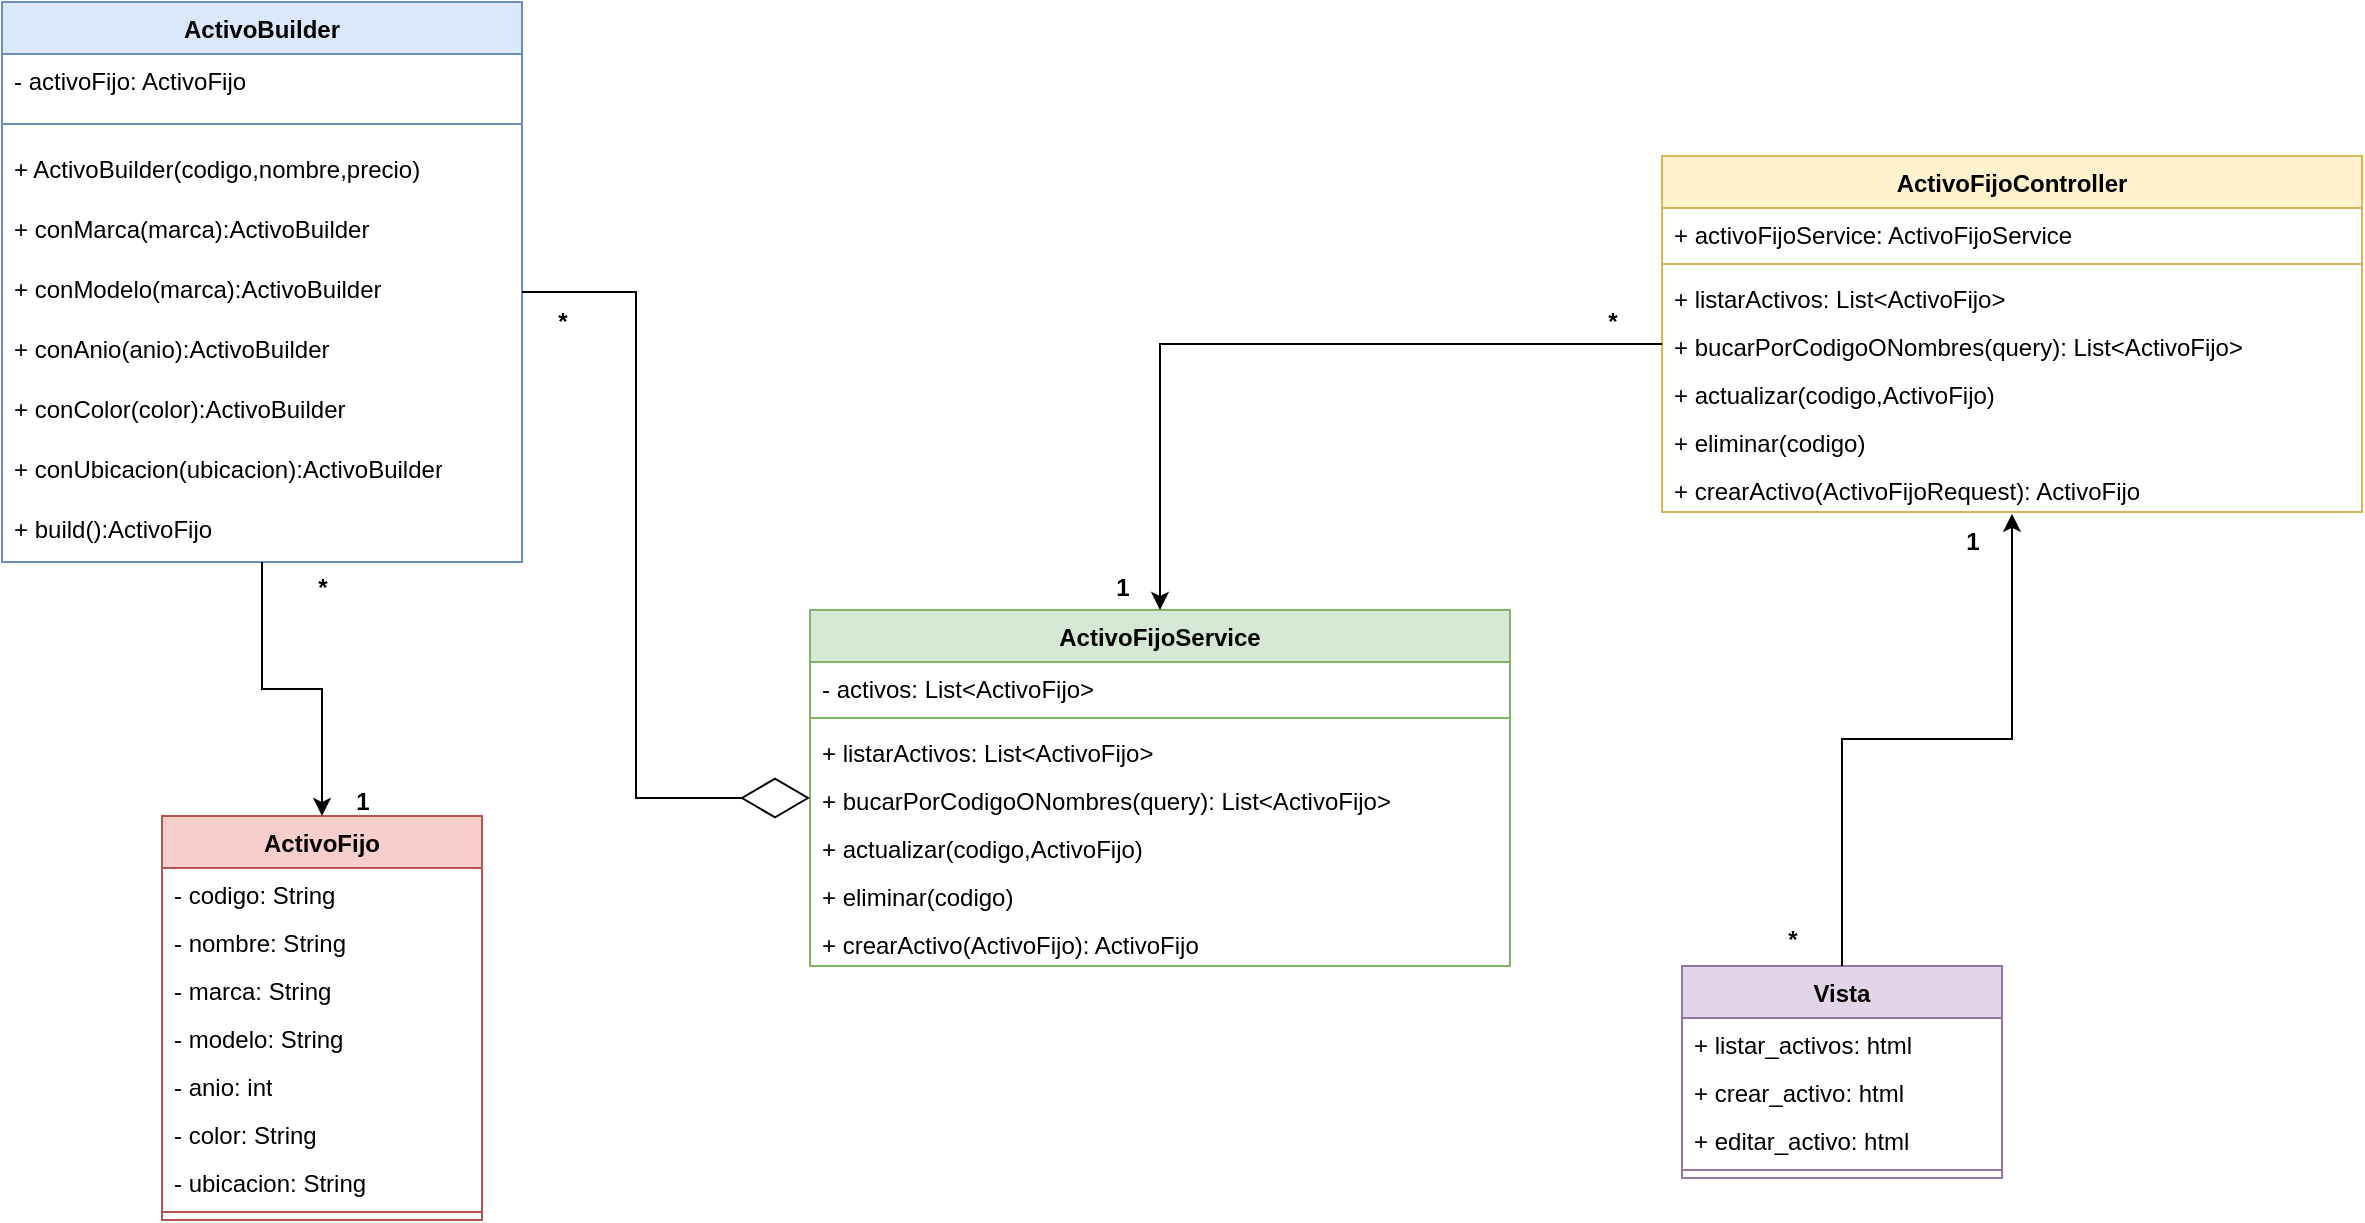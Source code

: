 <mxfile version="24.7.14">
  <diagram name="Página-1" id="nSagDSbDpstB3KhL1w4p">
    <mxGraphModel dx="1386" dy="781" grid="1" gridSize="10" guides="1" tooltips="1" connect="1" arrows="1" fold="1" page="1" pageScale="1" pageWidth="827" pageHeight="1169" math="0" shadow="0">
      <root>
        <mxCell id="0" />
        <mxCell id="1" parent="0" />
        <mxCell id="vYCF20Jfa3Jo7s7xmPMY-11" value="ActivoFijo" style="swimlane;fontStyle=1;align=center;verticalAlign=top;childLayout=stackLayout;horizontal=1;startSize=26;horizontalStack=0;resizeParent=1;resizeParentMax=0;resizeLast=0;collapsible=1;marginBottom=0;whiteSpace=wrap;html=1;fillColor=#f8cecc;strokeColor=#b85450;" vertex="1" parent="1">
          <mxGeometry x="90" y="510" width="160" height="202" as="geometry" />
        </mxCell>
        <mxCell id="vYCF20Jfa3Jo7s7xmPMY-12" value="- codigo: String" style="text;strokeColor=none;fillColor=none;align=left;verticalAlign=top;spacingLeft=4;spacingRight=4;overflow=hidden;rotatable=0;points=[[0,0.5],[1,0.5]];portConstraint=eastwest;whiteSpace=wrap;html=1;" vertex="1" parent="vYCF20Jfa3Jo7s7xmPMY-11">
          <mxGeometry y="26" width="160" height="24" as="geometry" />
        </mxCell>
        <mxCell id="vYCF20Jfa3Jo7s7xmPMY-25" value="- nombre: String" style="text;strokeColor=none;fillColor=none;align=left;verticalAlign=top;spacingLeft=4;spacingRight=4;overflow=hidden;rotatable=0;points=[[0,0.5],[1,0.5]];portConstraint=eastwest;whiteSpace=wrap;html=1;" vertex="1" parent="vYCF20Jfa3Jo7s7xmPMY-11">
          <mxGeometry y="50" width="160" height="24" as="geometry" />
        </mxCell>
        <mxCell id="vYCF20Jfa3Jo7s7xmPMY-26" value="- marca: String" style="text;strokeColor=none;fillColor=none;align=left;verticalAlign=top;spacingLeft=4;spacingRight=4;overflow=hidden;rotatable=0;points=[[0,0.5],[1,0.5]];portConstraint=eastwest;whiteSpace=wrap;html=1;" vertex="1" parent="vYCF20Jfa3Jo7s7xmPMY-11">
          <mxGeometry y="74" width="160" height="24" as="geometry" />
        </mxCell>
        <mxCell id="vYCF20Jfa3Jo7s7xmPMY-27" value="- modelo: String" style="text;strokeColor=none;fillColor=none;align=left;verticalAlign=top;spacingLeft=4;spacingRight=4;overflow=hidden;rotatable=0;points=[[0,0.5],[1,0.5]];portConstraint=eastwest;whiteSpace=wrap;html=1;" vertex="1" parent="vYCF20Jfa3Jo7s7xmPMY-11">
          <mxGeometry y="98" width="160" height="24" as="geometry" />
        </mxCell>
        <mxCell id="vYCF20Jfa3Jo7s7xmPMY-28" value="- anio: int" style="text;strokeColor=none;fillColor=none;align=left;verticalAlign=top;spacingLeft=4;spacingRight=4;overflow=hidden;rotatable=0;points=[[0,0.5],[1,0.5]];portConstraint=eastwest;whiteSpace=wrap;html=1;" vertex="1" parent="vYCF20Jfa3Jo7s7xmPMY-11">
          <mxGeometry y="122" width="160" height="24" as="geometry" />
        </mxCell>
        <mxCell id="vYCF20Jfa3Jo7s7xmPMY-29" value="- color: String" style="text;strokeColor=none;fillColor=none;align=left;verticalAlign=top;spacingLeft=4;spacingRight=4;overflow=hidden;rotatable=0;points=[[0,0.5],[1,0.5]];portConstraint=eastwest;whiteSpace=wrap;html=1;" vertex="1" parent="vYCF20Jfa3Jo7s7xmPMY-11">
          <mxGeometry y="146" width="160" height="24" as="geometry" />
        </mxCell>
        <mxCell id="vYCF20Jfa3Jo7s7xmPMY-30" value="- ubicacion: String" style="text;strokeColor=none;fillColor=none;align=left;verticalAlign=top;spacingLeft=4;spacingRight=4;overflow=hidden;rotatable=0;points=[[0,0.5],[1,0.5]];portConstraint=eastwest;whiteSpace=wrap;html=1;" vertex="1" parent="vYCF20Jfa3Jo7s7xmPMY-11">
          <mxGeometry y="170" width="160" height="24" as="geometry" />
        </mxCell>
        <mxCell id="vYCF20Jfa3Jo7s7xmPMY-13" value="" style="line;strokeWidth=1;fillColor=none;align=left;verticalAlign=middle;spacingTop=-1;spacingLeft=3;spacingRight=3;rotatable=0;labelPosition=right;points=[];portConstraint=eastwest;strokeColor=inherit;" vertex="1" parent="vYCF20Jfa3Jo7s7xmPMY-11">
          <mxGeometry y="194" width="160" height="8" as="geometry" />
        </mxCell>
        <mxCell id="vYCF20Jfa3Jo7s7xmPMY-16" value="ActivoBuilder" style="swimlane;fontStyle=1;align=center;verticalAlign=top;childLayout=stackLayout;horizontal=1;startSize=26;horizontalStack=0;resizeParent=1;resizeParentMax=0;resizeLast=0;collapsible=1;marginBottom=0;whiteSpace=wrap;html=1;fillColor=#dae8fc;strokeColor=#6c8ebf;" vertex="1" parent="1">
          <mxGeometry x="10" y="103" width="260" height="280" as="geometry" />
        </mxCell>
        <mxCell id="vYCF20Jfa3Jo7s7xmPMY-17" value="- activoFijo: ActivoFijo" style="text;strokeColor=none;fillColor=none;align=left;verticalAlign=top;spacingLeft=4;spacingRight=4;overflow=hidden;rotatable=0;points=[[0,0.5],[1,0.5]];portConstraint=eastwest;whiteSpace=wrap;html=1;" vertex="1" parent="vYCF20Jfa3Jo7s7xmPMY-16">
          <mxGeometry y="26" width="260" height="26" as="geometry" />
        </mxCell>
        <mxCell id="vYCF20Jfa3Jo7s7xmPMY-18" value="" style="line;strokeWidth=1;fillColor=none;align=left;verticalAlign=middle;spacingTop=-1;spacingLeft=3;spacingRight=3;rotatable=0;labelPosition=right;points=[];portConstraint=eastwest;strokeColor=inherit;" vertex="1" parent="vYCF20Jfa3Jo7s7xmPMY-16">
          <mxGeometry y="52" width="260" height="18" as="geometry" />
        </mxCell>
        <mxCell id="vYCF20Jfa3Jo7s7xmPMY-19" value="+ ActivoBuilder(codigo,nombre,precio)" style="text;strokeColor=none;fillColor=none;align=left;verticalAlign=top;spacingLeft=4;spacingRight=4;overflow=hidden;rotatable=0;points=[[0,0.5],[1,0.5]];portConstraint=eastwest;whiteSpace=wrap;html=1;" vertex="1" parent="vYCF20Jfa3Jo7s7xmPMY-16">
          <mxGeometry y="70" width="260" height="30" as="geometry" />
        </mxCell>
        <mxCell id="vYCF20Jfa3Jo7s7xmPMY-33" value="+ conMarca(marca):ActivoBuilder" style="text;strokeColor=none;fillColor=none;align=left;verticalAlign=top;spacingLeft=4;spacingRight=4;overflow=hidden;rotatable=0;points=[[0,0.5],[1,0.5]];portConstraint=eastwest;whiteSpace=wrap;html=1;" vertex="1" parent="vYCF20Jfa3Jo7s7xmPMY-16">
          <mxGeometry y="100" width="260" height="30" as="geometry" />
        </mxCell>
        <mxCell id="vYCF20Jfa3Jo7s7xmPMY-35" value="+ conModelo(marca):ActivoBuilder" style="text;strokeColor=none;fillColor=none;align=left;verticalAlign=top;spacingLeft=4;spacingRight=4;overflow=hidden;rotatable=0;points=[[0,0.5],[1,0.5]];portConstraint=eastwest;whiteSpace=wrap;html=1;" vertex="1" parent="vYCF20Jfa3Jo7s7xmPMY-16">
          <mxGeometry y="130" width="260" height="30" as="geometry" />
        </mxCell>
        <mxCell id="vYCF20Jfa3Jo7s7xmPMY-36" value="+ conAnio(anio):ActivoBuilder" style="text;strokeColor=none;fillColor=none;align=left;verticalAlign=top;spacingLeft=4;spacingRight=4;overflow=hidden;rotatable=0;points=[[0,0.5],[1,0.5]];portConstraint=eastwest;whiteSpace=wrap;html=1;" vertex="1" parent="vYCF20Jfa3Jo7s7xmPMY-16">
          <mxGeometry y="160" width="260" height="30" as="geometry" />
        </mxCell>
        <mxCell id="vYCF20Jfa3Jo7s7xmPMY-37" value="+ conColor(color):ActivoBuilder" style="text;strokeColor=none;fillColor=none;align=left;verticalAlign=top;spacingLeft=4;spacingRight=4;overflow=hidden;rotatable=0;points=[[0,0.5],[1,0.5]];portConstraint=eastwest;whiteSpace=wrap;html=1;" vertex="1" parent="vYCF20Jfa3Jo7s7xmPMY-16">
          <mxGeometry y="190" width="260" height="30" as="geometry" />
        </mxCell>
        <mxCell id="vYCF20Jfa3Jo7s7xmPMY-38" value="+ conUbicacion(ubicacion):ActivoBuilder" style="text;strokeColor=none;fillColor=none;align=left;verticalAlign=top;spacingLeft=4;spacingRight=4;overflow=hidden;rotatable=0;points=[[0,0.5],[1,0.5]];portConstraint=eastwest;whiteSpace=wrap;html=1;" vertex="1" parent="vYCF20Jfa3Jo7s7xmPMY-16">
          <mxGeometry y="220" width="260" height="30" as="geometry" />
        </mxCell>
        <mxCell id="vYCF20Jfa3Jo7s7xmPMY-39" value="+ build():ActivoFijo" style="text;strokeColor=none;fillColor=none;align=left;verticalAlign=top;spacingLeft=4;spacingRight=4;overflow=hidden;rotatable=0;points=[[0,0.5],[1,0.5]];portConstraint=eastwest;whiteSpace=wrap;html=1;" vertex="1" parent="vYCF20Jfa3Jo7s7xmPMY-16">
          <mxGeometry y="250" width="260" height="30" as="geometry" />
        </mxCell>
        <mxCell id="vYCF20Jfa3Jo7s7xmPMY-22" style="edgeStyle=orthogonalEdgeStyle;rounded=0;orthogonalLoop=1;jettySize=auto;html=1;entryX=0.5;entryY=0;entryDx=0;entryDy=0;" edge="1" parent="1" source="vYCF20Jfa3Jo7s7xmPMY-16" target="vYCF20Jfa3Jo7s7xmPMY-11">
          <mxGeometry relative="1" as="geometry" />
        </mxCell>
        <mxCell id="vYCF20Jfa3Jo7s7xmPMY-54" value="Vista" style="swimlane;fontStyle=1;align=center;verticalAlign=top;childLayout=stackLayout;horizontal=1;startSize=26;horizontalStack=0;resizeParent=1;resizeParentMax=0;resizeLast=0;collapsible=1;marginBottom=0;whiteSpace=wrap;html=1;fillColor=#e1d5e7;strokeColor=#9673a6;" vertex="1" parent="1">
          <mxGeometry x="850" y="585" width="160" height="106" as="geometry" />
        </mxCell>
        <mxCell id="vYCF20Jfa3Jo7s7xmPMY-55" value="+ listar_activos: html" style="text;strokeColor=none;fillColor=none;align=left;verticalAlign=top;spacingLeft=4;spacingRight=4;overflow=hidden;rotatable=0;points=[[0,0.5],[1,0.5]];portConstraint=eastwest;whiteSpace=wrap;html=1;" vertex="1" parent="vYCF20Jfa3Jo7s7xmPMY-54">
          <mxGeometry y="26" width="160" height="24" as="geometry" />
        </mxCell>
        <mxCell id="vYCF20Jfa3Jo7s7xmPMY-89" value="+ crear_activo: html" style="text;strokeColor=none;fillColor=none;align=left;verticalAlign=top;spacingLeft=4;spacingRight=4;overflow=hidden;rotatable=0;points=[[0,0.5],[1,0.5]];portConstraint=eastwest;whiteSpace=wrap;html=1;" vertex="1" parent="vYCF20Jfa3Jo7s7xmPMY-54">
          <mxGeometry y="50" width="160" height="24" as="geometry" />
        </mxCell>
        <mxCell id="vYCF20Jfa3Jo7s7xmPMY-90" value="+ editar_activo: html" style="text;strokeColor=none;fillColor=none;align=left;verticalAlign=top;spacingLeft=4;spacingRight=4;overflow=hidden;rotatable=0;points=[[0,0.5],[1,0.5]];portConstraint=eastwest;whiteSpace=wrap;html=1;" vertex="1" parent="vYCF20Jfa3Jo7s7xmPMY-54">
          <mxGeometry y="74" width="160" height="24" as="geometry" />
        </mxCell>
        <mxCell id="vYCF20Jfa3Jo7s7xmPMY-58" value="" style="line;strokeWidth=1;fillColor=none;align=left;verticalAlign=middle;spacingTop=-1;spacingLeft=3;spacingRight=3;rotatable=0;labelPosition=right;points=[];portConstraint=eastwest;strokeColor=inherit;" vertex="1" parent="vYCF20Jfa3Jo7s7xmPMY-54">
          <mxGeometry y="98" width="160" height="8" as="geometry" />
        </mxCell>
        <mxCell id="vYCF20Jfa3Jo7s7xmPMY-59" value="ActivoFijoService" style="swimlane;fontStyle=1;align=center;verticalAlign=top;childLayout=stackLayout;horizontal=1;startSize=26;horizontalStack=0;resizeParent=1;resizeParentMax=0;resizeLast=0;collapsible=1;marginBottom=0;whiteSpace=wrap;html=1;fillColor=#d5e8d4;strokeColor=#82b366;" vertex="1" parent="1">
          <mxGeometry x="414" y="407" width="350" height="178" as="geometry" />
        </mxCell>
        <mxCell id="vYCF20Jfa3Jo7s7xmPMY-60" value="- activos: List&amp;lt;ActivoFijo&amp;gt;" style="text;strokeColor=none;fillColor=none;align=left;verticalAlign=top;spacingLeft=4;spacingRight=4;overflow=hidden;rotatable=0;points=[[0,0.5],[1,0.5]];portConstraint=eastwest;whiteSpace=wrap;html=1;" vertex="1" parent="vYCF20Jfa3Jo7s7xmPMY-59">
          <mxGeometry y="26" width="350" height="24" as="geometry" />
        </mxCell>
        <mxCell id="vYCF20Jfa3Jo7s7xmPMY-63" value="" style="line;strokeWidth=1;fillColor=none;align=left;verticalAlign=middle;spacingTop=-1;spacingLeft=3;spacingRight=3;rotatable=0;labelPosition=right;points=[];portConstraint=eastwest;strokeColor=inherit;" vertex="1" parent="vYCF20Jfa3Jo7s7xmPMY-59">
          <mxGeometry y="50" width="350" height="8" as="geometry" />
        </mxCell>
        <mxCell id="vYCF20Jfa3Jo7s7xmPMY-75" value="+ listarActivos: List&amp;lt;ActivoFijo&amp;gt;" style="text;strokeColor=none;fillColor=none;align=left;verticalAlign=top;spacingLeft=4;spacingRight=4;overflow=hidden;rotatable=0;points=[[0,0.5],[1,0.5]];portConstraint=eastwest;whiteSpace=wrap;html=1;" vertex="1" parent="vYCF20Jfa3Jo7s7xmPMY-59">
          <mxGeometry y="58" width="350" height="24" as="geometry" />
        </mxCell>
        <mxCell id="vYCF20Jfa3Jo7s7xmPMY-76" value="+ bucarPorCodigoONombres(query): List&amp;lt;ActivoFijo&amp;gt;" style="text;strokeColor=none;fillColor=none;align=left;verticalAlign=top;spacingLeft=4;spacingRight=4;overflow=hidden;rotatable=0;points=[[0,0.5],[1,0.5]];portConstraint=eastwest;whiteSpace=wrap;html=1;" vertex="1" parent="vYCF20Jfa3Jo7s7xmPMY-59">
          <mxGeometry y="82" width="350" height="24" as="geometry" />
        </mxCell>
        <mxCell id="vYCF20Jfa3Jo7s7xmPMY-77" value="+ actualizar(codigo,ActivoFijo)" style="text;strokeColor=none;fillColor=none;align=left;verticalAlign=top;spacingLeft=4;spacingRight=4;overflow=hidden;rotatable=0;points=[[0,0.5],[1,0.5]];portConstraint=eastwest;whiteSpace=wrap;html=1;" vertex="1" parent="vYCF20Jfa3Jo7s7xmPMY-59">
          <mxGeometry y="106" width="350" height="24" as="geometry" />
        </mxCell>
        <mxCell id="vYCF20Jfa3Jo7s7xmPMY-78" value="+ eliminar(codigo)" style="text;strokeColor=none;fillColor=none;align=left;verticalAlign=top;spacingLeft=4;spacingRight=4;overflow=hidden;rotatable=0;points=[[0,0.5],[1,0.5]];portConstraint=eastwest;whiteSpace=wrap;html=1;" vertex="1" parent="vYCF20Jfa3Jo7s7xmPMY-59">
          <mxGeometry y="130" width="350" height="24" as="geometry" />
        </mxCell>
        <mxCell id="vYCF20Jfa3Jo7s7xmPMY-86" value="+ crearActivo(ActivoFijo): ActivoFijo" style="text;strokeColor=none;fillColor=none;align=left;verticalAlign=top;spacingLeft=4;spacingRight=4;overflow=hidden;rotatable=0;points=[[0,0.5],[1,0.5]];portConstraint=eastwest;whiteSpace=wrap;html=1;" vertex="1" parent="vYCF20Jfa3Jo7s7xmPMY-59">
          <mxGeometry y="154" width="350" height="24" as="geometry" />
        </mxCell>
        <mxCell id="vYCF20Jfa3Jo7s7xmPMY-79" value="ActivoFijoController" style="swimlane;fontStyle=1;align=center;verticalAlign=top;childLayout=stackLayout;horizontal=1;startSize=26;horizontalStack=0;resizeParent=1;resizeParentMax=0;resizeLast=0;collapsible=1;marginBottom=0;whiteSpace=wrap;html=1;fillColor=#fff2cc;strokeColor=#d6b656;" vertex="1" parent="1">
          <mxGeometry x="840" y="180" width="350" height="178" as="geometry" />
        </mxCell>
        <mxCell id="vYCF20Jfa3Jo7s7xmPMY-80" value="+ activoFijoService: ActivoFijoService" style="text;strokeColor=none;fillColor=none;align=left;verticalAlign=top;spacingLeft=4;spacingRight=4;overflow=hidden;rotatable=0;points=[[0,0.5],[1,0.5]];portConstraint=eastwest;whiteSpace=wrap;html=1;" vertex="1" parent="vYCF20Jfa3Jo7s7xmPMY-79">
          <mxGeometry y="26" width="350" height="24" as="geometry" />
        </mxCell>
        <mxCell id="vYCF20Jfa3Jo7s7xmPMY-81" value="" style="line;strokeWidth=1;fillColor=none;align=left;verticalAlign=middle;spacingTop=-1;spacingLeft=3;spacingRight=3;rotatable=0;labelPosition=right;points=[];portConstraint=eastwest;strokeColor=inherit;" vertex="1" parent="vYCF20Jfa3Jo7s7xmPMY-79">
          <mxGeometry y="50" width="350" height="8" as="geometry" />
        </mxCell>
        <mxCell id="vYCF20Jfa3Jo7s7xmPMY-82" value="+ listarActivos: List&amp;lt;ActivoFijo&amp;gt;" style="text;strokeColor=none;fillColor=none;align=left;verticalAlign=top;spacingLeft=4;spacingRight=4;overflow=hidden;rotatable=0;points=[[0,0.5],[1,0.5]];portConstraint=eastwest;whiteSpace=wrap;html=1;" vertex="1" parent="vYCF20Jfa3Jo7s7xmPMY-79">
          <mxGeometry y="58" width="350" height="24" as="geometry" />
        </mxCell>
        <mxCell id="vYCF20Jfa3Jo7s7xmPMY-83" value="+ bucarPorCodigoONombres(query): List&amp;lt;ActivoFijo&amp;gt;" style="text;strokeColor=none;fillColor=none;align=left;verticalAlign=top;spacingLeft=4;spacingRight=4;overflow=hidden;rotatable=0;points=[[0,0.5],[1,0.5]];portConstraint=eastwest;whiteSpace=wrap;html=1;" vertex="1" parent="vYCF20Jfa3Jo7s7xmPMY-79">
          <mxGeometry y="82" width="350" height="24" as="geometry" />
        </mxCell>
        <mxCell id="vYCF20Jfa3Jo7s7xmPMY-84" value="+ actualizar(codigo,ActivoFijo)" style="text;strokeColor=none;fillColor=none;align=left;verticalAlign=top;spacingLeft=4;spacingRight=4;overflow=hidden;rotatable=0;points=[[0,0.5],[1,0.5]];portConstraint=eastwest;whiteSpace=wrap;html=1;" vertex="1" parent="vYCF20Jfa3Jo7s7xmPMY-79">
          <mxGeometry y="106" width="350" height="24" as="geometry" />
        </mxCell>
        <mxCell id="vYCF20Jfa3Jo7s7xmPMY-85" value="+ eliminar(codigo)" style="text;strokeColor=none;fillColor=none;align=left;verticalAlign=top;spacingLeft=4;spacingRight=4;overflow=hidden;rotatable=0;points=[[0,0.5],[1,0.5]];portConstraint=eastwest;whiteSpace=wrap;html=1;" vertex="1" parent="vYCF20Jfa3Jo7s7xmPMY-79">
          <mxGeometry y="130" width="350" height="24" as="geometry" />
        </mxCell>
        <mxCell id="vYCF20Jfa3Jo7s7xmPMY-87" value="+ crearActivo(ActivoFijoRequest): ActivoFijo" style="text;strokeColor=none;fillColor=none;align=left;verticalAlign=top;spacingLeft=4;spacingRight=4;overflow=hidden;rotatable=0;points=[[0,0.5],[1,0.5]];portConstraint=eastwest;whiteSpace=wrap;html=1;" vertex="1" parent="vYCF20Jfa3Jo7s7xmPMY-79">
          <mxGeometry y="154" width="350" height="24" as="geometry" />
        </mxCell>
        <mxCell id="vYCF20Jfa3Jo7s7xmPMY-100" style="edgeStyle=orthogonalEdgeStyle;rounded=0;orthogonalLoop=1;jettySize=auto;html=1;exitX=1;exitY=0.5;exitDx=0;exitDy=0;entryX=0;entryY=0.5;entryDx=0;entryDy=0;endArrow=diamondThin;endFill=0;strokeWidth=1;endSize=32;" edge="1" parent="1" source="vYCF20Jfa3Jo7s7xmPMY-35" target="vYCF20Jfa3Jo7s7xmPMY-76">
          <mxGeometry relative="1" as="geometry" />
        </mxCell>
        <mxCell id="vYCF20Jfa3Jo7s7xmPMY-102" value="*" style="text;align=center;fontStyle=1;verticalAlign=middle;spacingLeft=3;spacingRight=3;strokeColor=none;rotatable=0;points=[[0,0.5],[1,0.5]];portConstraint=eastwest;html=1;" vertex="1" parent="1">
          <mxGeometry x="130" y="383" width="80" height="26" as="geometry" />
        </mxCell>
        <mxCell id="vYCF20Jfa3Jo7s7xmPMY-103" value="1" style="text;align=center;fontStyle=1;verticalAlign=middle;spacingLeft=3;spacingRight=3;strokeColor=none;rotatable=0;points=[[0,0.5],[1,0.5]];portConstraint=eastwest;html=1;" vertex="1" parent="1">
          <mxGeometry x="150" y="490" width="80" height="26" as="geometry" />
        </mxCell>
        <mxCell id="vYCF20Jfa3Jo7s7xmPMY-104" value="*" style="text;align=center;fontStyle=1;verticalAlign=middle;spacingLeft=3;spacingRight=3;strokeColor=none;rotatable=0;points=[[0,0.5],[1,0.5]];portConstraint=eastwest;html=1;" vertex="1" parent="1">
          <mxGeometry x="250" y="250" width="80" height="26" as="geometry" />
        </mxCell>
        <mxCell id="vYCF20Jfa3Jo7s7xmPMY-106" style="edgeStyle=orthogonalEdgeStyle;rounded=0;orthogonalLoop=1;jettySize=auto;html=1;exitX=0;exitY=0.5;exitDx=0;exitDy=0;entryX=0.5;entryY=0;entryDx=0;entryDy=0;" edge="1" parent="1" source="vYCF20Jfa3Jo7s7xmPMY-83" target="vYCF20Jfa3Jo7s7xmPMY-59">
          <mxGeometry relative="1" as="geometry" />
        </mxCell>
        <mxCell id="vYCF20Jfa3Jo7s7xmPMY-108" style="edgeStyle=orthogonalEdgeStyle;rounded=0;orthogonalLoop=1;jettySize=auto;html=1;exitX=0.5;exitY=0;exitDx=0;exitDy=0;entryX=0.5;entryY=1.039;entryDx=0;entryDy=0;entryPerimeter=0;" edge="1" parent="1" source="vYCF20Jfa3Jo7s7xmPMY-54" target="vYCF20Jfa3Jo7s7xmPMY-87">
          <mxGeometry relative="1" as="geometry" />
        </mxCell>
        <mxCell id="vYCF20Jfa3Jo7s7xmPMY-112" value="*" style="text;align=center;fontStyle=1;verticalAlign=middle;spacingLeft=3;spacingRight=3;strokeColor=none;rotatable=0;points=[[0,0.5],[1,0.5]];portConstraint=eastwest;html=1;" vertex="1" parent="1">
          <mxGeometry x="890" y="559" width="30" height="26" as="geometry" />
        </mxCell>
        <mxCell id="vYCF20Jfa3Jo7s7xmPMY-113" value="*" style="text;align=center;fontStyle=1;verticalAlign=middle;spacingLeft=3;spacingRight=3;strokeColor=none;rotatable=0;points=[[0,0.5],[1,0.5]];portConstraint=eastwest;html=1;" vertex="1" parent="1">
          <mxGeometry x="790" y="250" width="50" height="26" as="geometry" />
        </mxCell>
        <mxCell id="vYCF20Jfa3Jo7s7xmPMY-114" value="1" style="text;align=center;fontStyle=1;verticalAlign=middle;spacingLeft=3;spacingRight=3;strokeColor=none;rotatable=0;points=[[0,0.5],[1,0.5]];portConstraint=eastwest;html=1;" vertex="1" parent="1">
          <mxGeometry x="530" y="383" width="80" height="26" as="geometry" />
        </mxCell>
        <mxCell id="vYCF20Jfa3Jo7s7xmPMY-115" value="1" style="text;align=center;fontStyle=1;verticalAlign=middle;spacingLeft=3;spacingRight=3;strokeColor=none;rotatable=0;points=[[0,0.5],[1,0.5]];portConstraint=eastwest;html=1;" vertex="1" parent="1">
          <mxGeometry x="980" y="360" width="30" height="26" as="geometry" />
        </mxCell>
      </root>
    </mxGraphModel>
  </diagram>
</mxfile>
